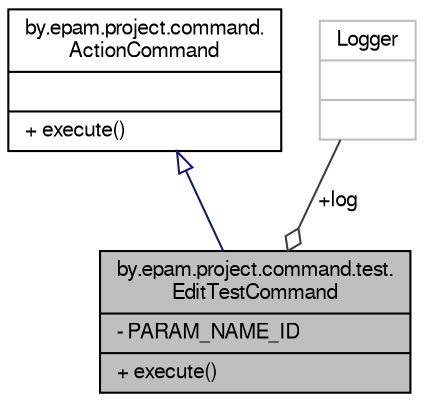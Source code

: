 digraph "by.epam.project.command.test.EditTestCommand"
{
  bgcolor="transparent";
  edge [fontname="FreeSans",fontsize="10",labelfontname="FreeSans",labelfontsize="10"];
  node [fontname="FreeSans",fontsize="10",shape=record];
  Node1 [label="{by.epam.project.command.test.\lEditTestCommand\n|- PARAM_NAME_ID\l|+ execute()\l}",height=0.2,width=0.4,color="black", fillcolor="grey75", style="filled", fontcolor="black"];
  Node2 -> Node1 [dir="back",color="midnightblue",fontsize="10",style="solid",arrowtail="onormal",fontname="FreeSans"];
  Node2 [label="{by.epam.project.command.\lActionCommand\n||+ execute()\l}",height=0.2,width=0.4,color="black",URL="$interfaceby_1_1epam_1_1project_1_1command_1_1_action_command.html"];
  Node3 -> Node1 [color="grey25",fontsize="10",style="solid",label=" +log" ,arrowhead="odiamond",fontname="FreeSans"];
  Node3 [label="{Logger\n||}",height=0.2,width=0.4,color="grey75"];
}
